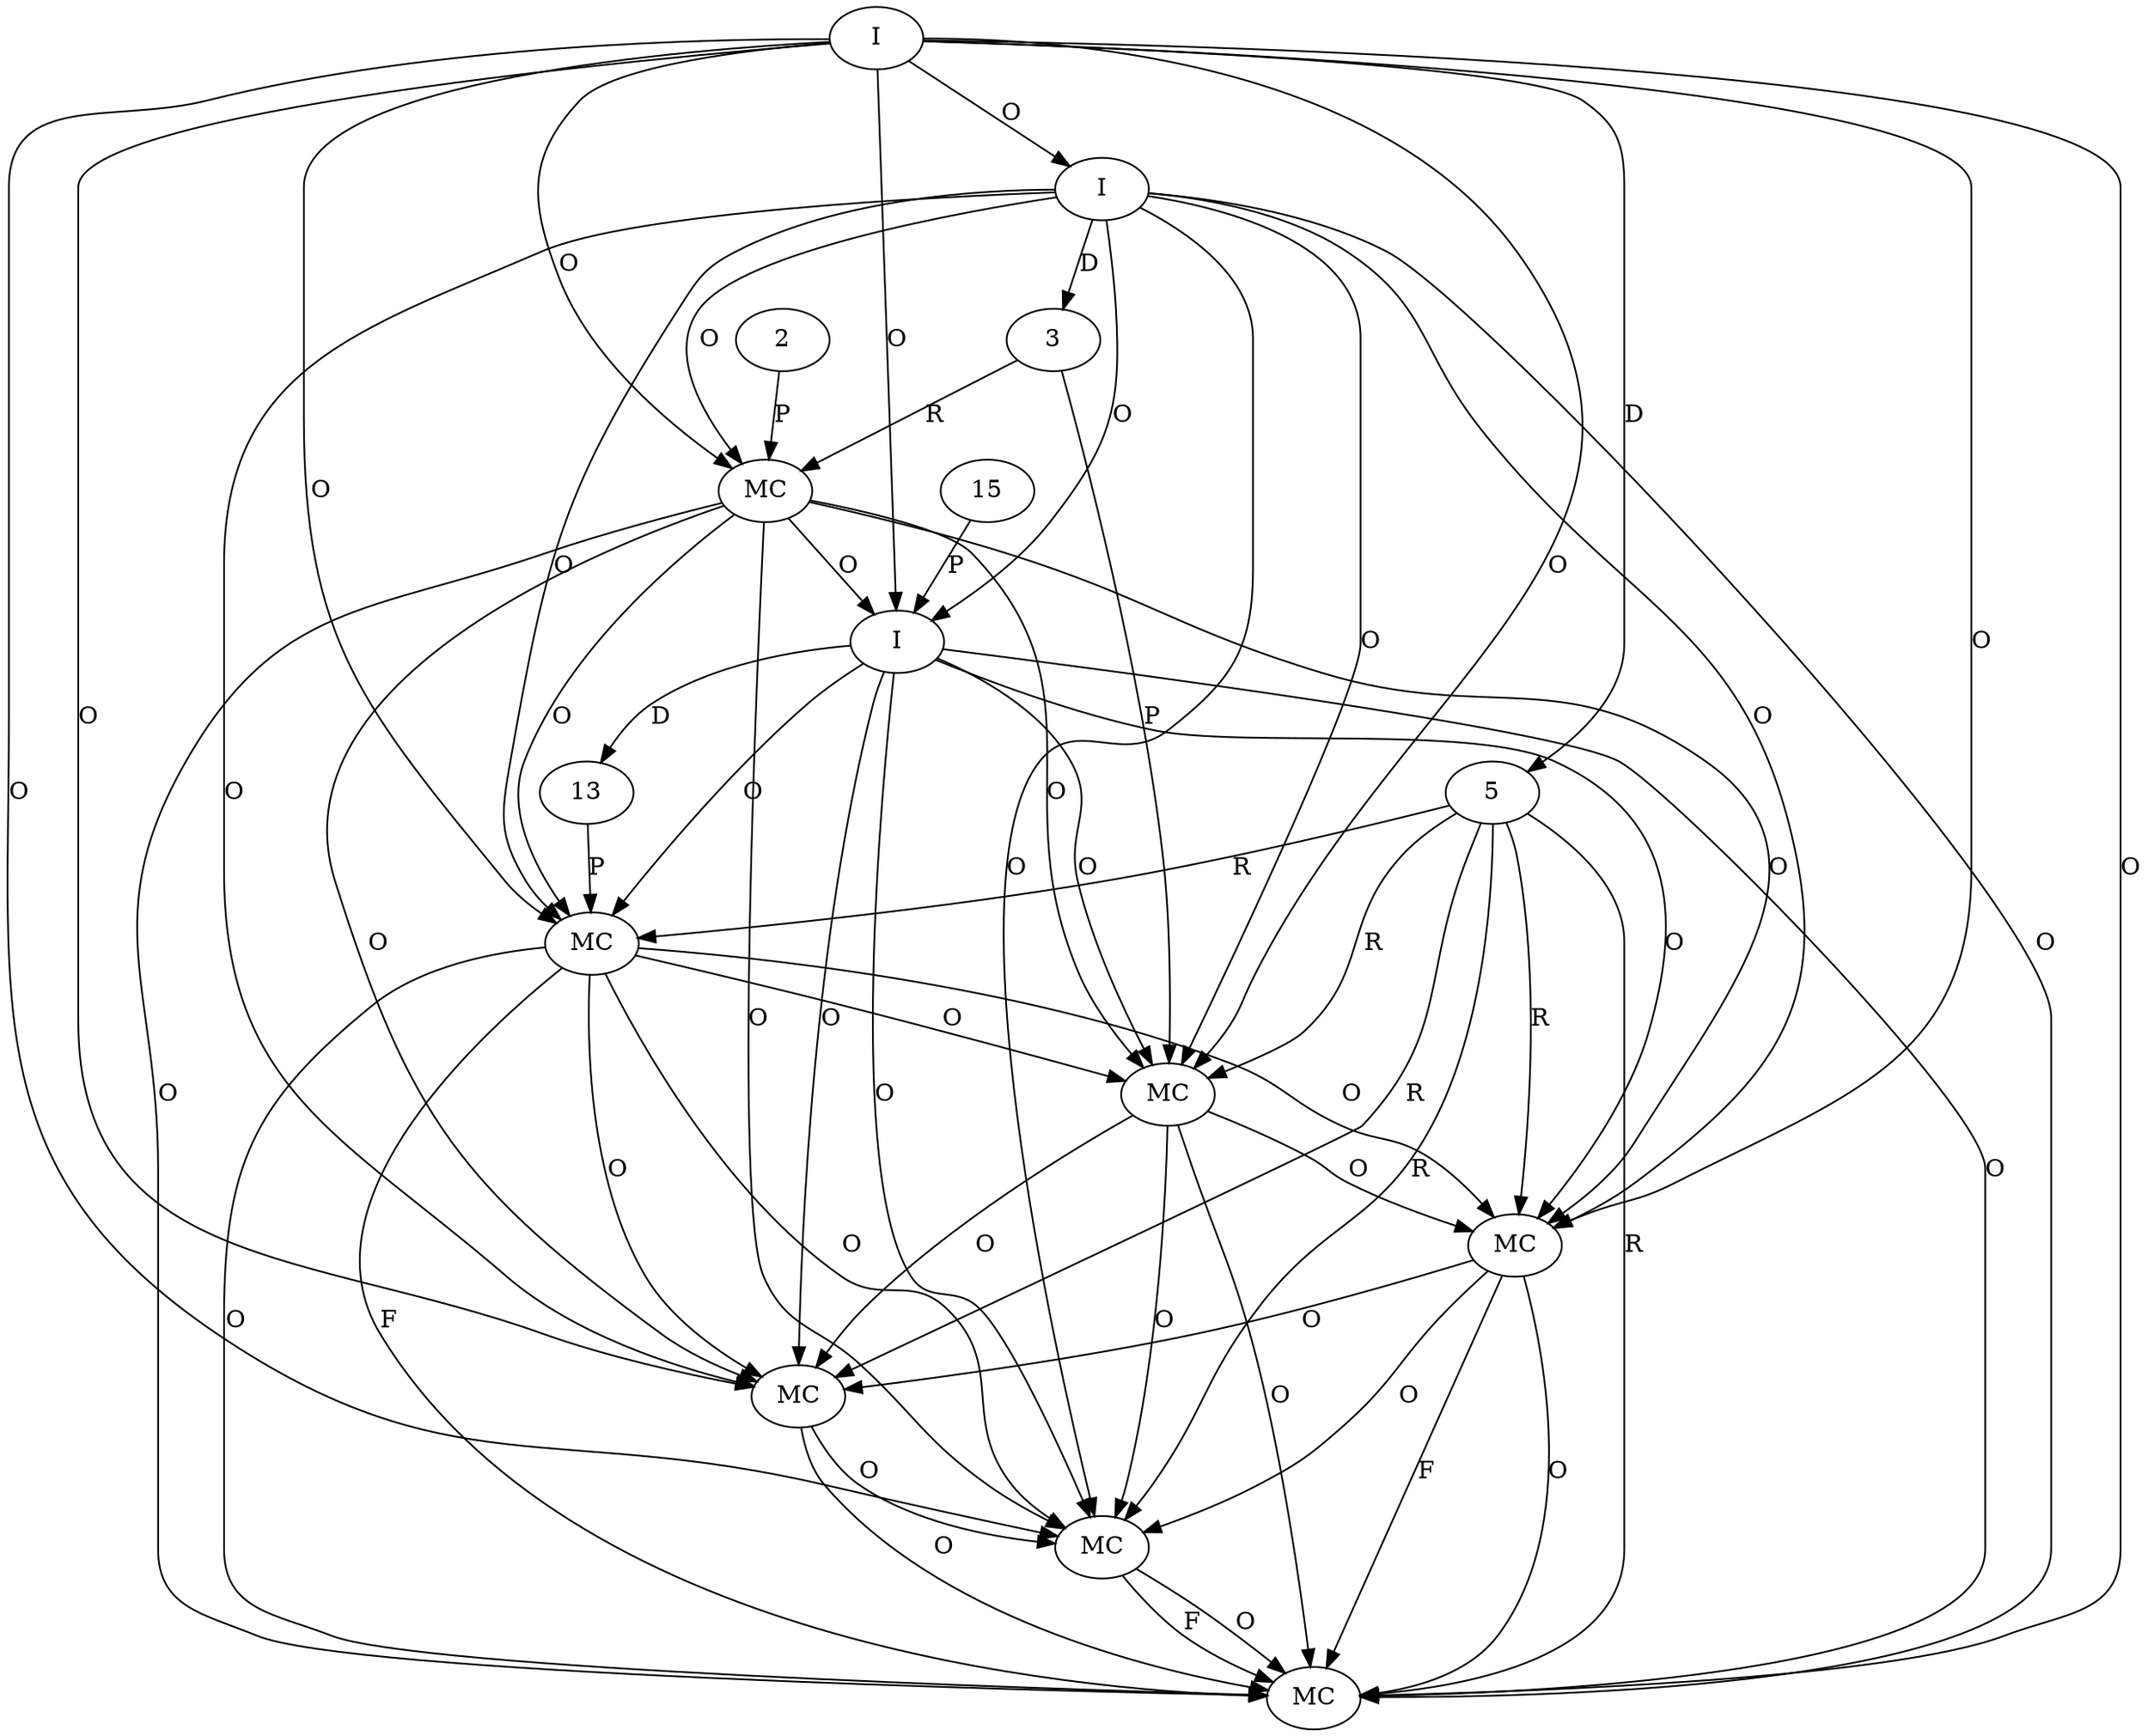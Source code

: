 digraph "AUG" {

  1 [ label="MC" s="put()" t="Dictionary" l="599" ];
  2 [ t="String" v="${classes;IMPLEMENTS;org.osgi.framework.BundleActivator}" ];
  3 [ t="Properties" n="p" ];
  4 [ label="MC" s="setProperties()" t="Processor" l="602" ];
  5 [ t="Builder" n="a" ];
  6 [ label="MC" s="build()" t="Builder" l="603" ];
  7 [ label="MC" s="check()" t="Processor" l="606" ];
  8 [ label="MC" s="close()" t="AutoCloseable" l="612" ];
  9 [ label="MC" s="addClasspath()" t="Analyzer" l="601" ];
  10 [ label="MC" s="getJar()" t="Analyzer" l="604" ];
  11 [ label="I" t="Properties" l="597" ];
  12 [ label="I" t="Builder" l="595" ];
  13 [ t="File" n="dummy_" ];
  14 [ label="I" t="File" l="601" ];
  15 [ t="String" v="bin" ];
  12 -> 1 [ label="O" ];
  11 -> 1 [ label="O" ];
  3 -> 1 [ label="R" ];
  2 -> 1 [ label="P" ];
  11 -> 3 [ label="D" ];
  11 -> 4 [ label="O" ];
  14 -> 4 [ label="O" ];
  12 -> 4 [ label="O" ];
  1 -> 4 [ label="O" ];
  5 -> 4 [ label="R" ];
  9 -> 4 [ label="O" ];
  3 -> 4 [ label="P" ];
  12 -> 5 [ label="D" ];
  9 -> 6 [ label="O" ];
  4 -> 6 [ label="O" ];
  14 -> 6 [ label="O" ];
  5 -> 6 [ label="R" ];
  1 -> 6 [ label="O" ];
  12 -> 6 [ label="O" ];
  11 -> 6 [ label="O" ];
  14 -> 7 [ label="O" ];
  1 -> 7 [ label="O" ];
  4 -> 7 [ label="O" ];
  6 -> 7 [ label="O" ];
  12 -> 7 [ label="O" ];
  11 -> 7 [ label="O" ];
  5 -> 7 [ label="R" ];
  10 -> 7 [ label="O" ];
  9 -> 7 [ label="O" ];
  9 -> 8 [ label="O" ];
  10 -> 8 [ label="O" ];
  11 -> 8 [ label="O" ];
  14 -> 8 [ label="O" ];
  6 -> 8 [ label="O" ];
  7 -> 8 [ label="F" ];
  6 -> 8 [ label="F" ];
  9 -> 8 [ label="F" ];
  1 -> 8 [ label="O" ];
  4 -> 8 [ label="O" ];
  7 -> 8 [ label="O" ];
  5 -> 8 [ label="R" ];
  12 -> 8 [ label="O" ];
  1 -> 9 [ label="O" ];
  14 -> 9 [ label="O" ];
  5 -> 9 [ label="R" ];
  11 -> 9 [ label="O" ];
  12 -> 9 [ label="O" ];
  13 -> 9 [ label="P" ];
  12 -> 10 [ label="O" ];
  11 -> 10 [ label="O" ];
  14 -> 10 [ label="O" ];
  6 -> 10 [ label="O" ];
  1 -> 10 [ label="O" ];
  9 -> 10 [ label="O" ];
  4 -> 10 [ label="O" ];
  5 -> 10 [ label="R" ];
  12 -> 11 [ label="O" ];
  14 -> 13 [ label="D" ];
  12 -> 14 [ label="O" ];
  11 -> 14 [ label="O" ];
  15 -> 14 [ label="P" ];
  1 -> 14 [ label="O" ];
}
